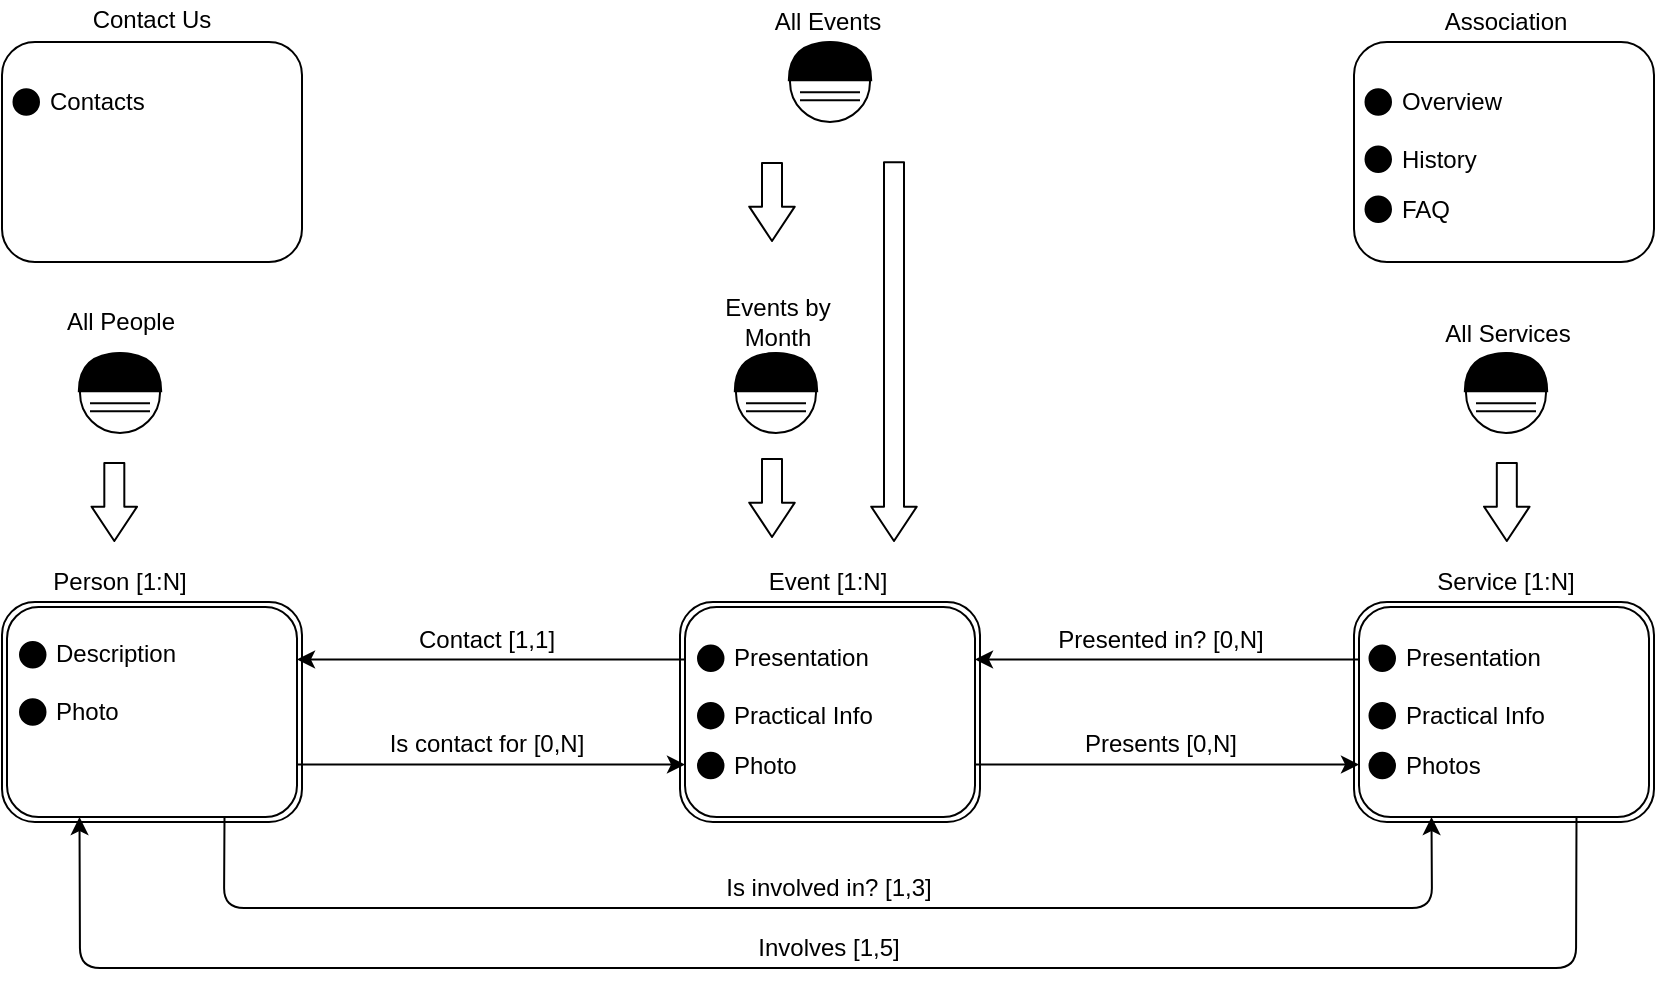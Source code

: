 <mxfile version="12.9.14" type="device"><diagram id="wtd1hUTdyIHgtt55fArs" name="Page-1"><mxGraphModel dx="782" dy="388" grid="1" gridSize="10" guides="1" tooltips="1" connect="1" arrows="1" fold="1" page="1" pageScale="1" pageWidth="827" pageHeight="1169" math="0" shadow="0"><root><mxCell id="0"/><mxCell id="1" parent="0"/><mxCell id="c8HnftzfPna15MVByqmU-2" value="Contact Us" style="text;html=1;strokeColor=none;fillColor=none;align=center;verticalAlign=middle;whiteSpace=wrap;rounded=0;" parent="1" vertex="1"><mxGeometry x="16" y="79" width="120" height="20" as="geometry"/></mxCell><mxCell id="c8HnftzfPna15MVByqmU-3" value="" style="rounded=1;whiteSpace=wrap;html=1;" parent="1" vertex="1"><mxGeometry x="677" y="100" width="150" height="110" as="geometry"/></mxCell><mxCell id="c8HnftzfPna15MVByqmU-4" value="Association" style="text;html=1;strokeColor=none;fillColor=none;align=center;verticalAlign=middle;whiteSpace=wrap;rounded=0;" parent="1" vertex="1"><mxGeometry x="693" y="80" width="120" height="20" as="geometry"/></mxCell><mxCell id="c8HnftzfPna15MVByqmU-6" value="All Services" style="text;html=1;strokeColor=none;fillColor=none;align=center;verticalAlign=middle;whiteSpace=wrap;rounded=0;" parent="1" vertex="1"><mxGeometry x="719" y="235.5" width="70" height="20" as="geometry"/></mxCell><mxCell id="c8HnftzfPna15MVByqmU-8" value="All People" style="text;html=1;strokeColor=none;fillColor=none;align=center;verticalAlign=middle;whiteSpace=wrap;rounded=0;" parent="1" vertex="1"><mxGeometry x="22.75" y="230" width="74.5" height="20" as="geometry"/></mxCell><mxCell id="c8HnftzfPna15MVByqmU-10" value="All Events" style="text;html=1;strokeColor=none;fillColor=none;align=center;verticalAlign=middle;whiteSpace=wrap;rounded=0;" parent="1" vertex="1"><mxGeometry x="374" y="80" width="80" height="20" as="geometry"/></mxCell><mxCell id="c8HnftzfPna15MVByqmU-19" value="Events by Month" style="text;html=1;strokeColor=none;fillColor=none;align=center;verticalAlign=middle;whiteSpace=wrap;rounded=0;" parent="1" vertex="1"><mxGeometry x="349" y="230" width="80" height="20" as="geometry"/></mxCell><mxCell id="c8HnftzfPna15MVByqmU-20" value="" style="rounded=1;whiteSpace=wrap;html=1;" parent="1" vertex="1"><mxGeometry x="340" y="380" width="150" height="110" as="geometry"/></mxCell><mxCell id="c8HnftzfPna15MVByqmU-21" value="Event [1:N]" style="text;html=1;strokeColor=none;fillColor=none;align=center;verticalAlign=middle;whiteSpace=wrap;rounded=0;" parent="1" vertex="1"><mxGeometry x="353.75" y="360" width="120" height="20" as="geometry"/></mxCell><mxCell id="c8HnftzfPna15MVByqmU-25" value="" style="rounded=1;whiteSpace=wrap;html=1;" parent="1" vertex="1"><mxGeometry x="342.5" y="382.5" width="145" height="105" as="geometry"/></mxCell><mxCell id="c8HnftzfPna15MVByqmU-27" value="" style="shape=flexArrow;endArrow=classic;html=1;endWidth=11.765;endSize=5.388;" parent="1" edge="1"><mxGeometry width="50" height="50" relative="1" as="geometry"><mxPoint x="386.0" y="160" as="sourcePoint"/><mxPoint x="386.0" y="200" as="targetPoint"/></mxGeometry></mxCell><mxCell id="c8HnftzfPna15MVByqmU-28" value="" style="shape=flexArrow;endArrow=classic;html=1;endWidth=11.765;endSize=5.388;" parent="1" edge="1"><mxGeometry width="50" height="50" relative="1" as="geometry"><mxPoint x="386.0" y="308.0" as="sourcePoint"/><mxPoint x="386.0" y="348.0" as="targetPoint"/></mxGeometry></mxCell><mxCell id="c8HnftzfPna15MVByqmU-36" value="Contact [1,1]" style="text;html=1;align=center;verticalAlign=middle;resizable=0;points=[];autosize=1;" parent="1" vertex="1"><mxGeometry x="202.75" y="388.5" width="80" height="20" as="geometry"/></mxCell><mxCell id="c8HnftzfPna15MVByqmU-37" value="" style="rounded=1;whiteSpace=wrap;html=1;" parent="1" vertex="1"><mxGeometry x="1" y="380" width="150" height="110" as="geometry"/></mxCell><mxCell id="c8HnftzfPna15MVByqmU-38" value="Person [1:N]" style="text;html=1;strokeColor=none;fillColor=none;align=center;verticalAlign=middle;whiteSpace=wrap;rounded=0;" parent="1" vertex="1"><mxGeometry y="360" width="120" height="20" as="geometry"/></mxCell><mxCell id="c8HnftzfPna15MVByqmU-39" value="" style="rounded=1;whiteSpace=wrap;html=1;" parent="1" vertex="1"><mxGeometry x="3.5" y="382.5" width="145" height="105" as="geometry"/></mxCell><mxCell id="c8HnftzfPna15MVByqmU-44" value="" style="endArrow=classic;html=1;exitX=0;exitY=0.25;exitDx=0;exitDy=0;entryX=1;entryY=0.25;entryDx=0;entryDy=0;" parent="1" source="c8HnftzfPna15MVByqmU-25" target="c8HnftzfPna15MVByqmU-39" edge="1"><mxGeometry width="50" height="50" relative="1" as="geometry"><mxPoint x="-2.25" y="280" as="sourcePoint"/><mxPoint x="47.75" y="230" as="targetPoint"/></mxGeometry></mxCell><mxCell id="c8HnftzfPna15MVByqmU-46" value="" style="endArrow=classic;html=1;exitX=1;exitY=0.75;exitDx=0;exitDy=0;entryX=0;entryY=0.75;entryDx=0;entryDy=0;" parent="1" source="c8HnftzfPna15MVByqmU-39" target="c8HnftzfPna15MVByqmU-25" edge="1"><mxGeometry width="50" height="50" relative="1" as="geometry"><mxPoint x="367.25" y="406.25" as="sourcePoint"/><mxPoint x="171" y="405" as="targetPoint"/></mxGeometry></mxCell><mxCell id="c8HnftzfPna15MVByqmU-47" value="Is contact for [0,N]" style="text;html=1;align=center;verticalAlign=middle;resizable=0;points=[];autosize=1;" parent="1" vertex="1"><mxGeometry x="187.75" y="441.37" width="110" height="20" as="geometry"/></mxCell><mxCell id="c8HnftzfPna15MVByqmU-48" value="" style="rounded=1;whiteSpace=wrap;html=1;" parent="1" vertex="1"><mxGeometry x="677" y="380" width="150" height="110" as="geometry"/></mxCell><mxCell id="c8HnftzfPna15MVByqmU-49" value="Service [1:N]" style="text;html=1;strokeColor=none;fillColor=none;align=center;verticalAlign=middle;whiteSpace=wrap;rounded=0;" parent="1" vertex="1"><mxGeometry x="693" y="360" width="120" height="20" as="geometry"/></mxCell><mxCell id="c8HnftzfPna15MVByqmU-50" value="" style="rounded=1;whiteSpace=wrap;html=1;" parent="1" vertex="1"><mxGeometry x="679.5" y="382.5" width="145" height="105" as="geometry"/></mxCell><mxCell id="c8HnftzfPna15MVByqmU-51" value="" style="endArrow=classic;html=1;exitX=1;exitY=0.75;exitDx=0;exitDy=0;entryX=0;entryY=0.75;entryDx=0;entryDy=0;" parent="1" source="c8HnftzfPna15MVByqmU-25" target="c8HnftzfPna15MVByqmU-50" edge="1"><mxGeometry width="50" height="50" relative="1" as="geometry"><mxPoint x="490" y="425" as="sourcePoint"/><mxPoint x="640" y="425" as="targetPoint"/></mxGeometry></mxCell><mxCell id="c8HnftzfPna15MVByqmU-53" value="Presents [0,N]" style="text;html=1;align=center;verticalAlign=middle;resizable=0;points=[];autosize=1;" parent="1" vertex="1"><mxGeometry x="535" y="441.37" width="90" height="20" as="geometry"/></mxCell><mxCell id="c8HnftzfPna15MVByqmU-54" value="" style="endArrow=classic;html=1;exitX=0;exitY=0.25;exitDx=0;exitDy=0;entryX=1;entryY=0.25;entryDx=0;entryDy=0;" parent="1" source="c8HnftzfPna15MVByqmU-50" target="c8HnftzfPna15MVByqmU-25" edge="1"><mxGeometry width="50" height="50" relative="1" as="geometry"><mxPoint x="367.25" y="406.25" as="sourcePoint"/><mxPoint x="510" y="370" as="targetPoint"/></mxGeometry></mxCell><mxCell id="c8HnftzfPna15MVByqmU-56" value="Presented in? [0,N]" style="text;html=1;align=center;verticalAlign=middle;resizable=0;points=[];autosize=1;" parent="1" vertex="1"><mxGeometry x="520" y="388.5" width="120" height="20" as="geometry"/></mxCell><mxCell id="c8HnftzfPna15MVByqmU-57" value="" style="shape=flexArrow;endArrow=classic;html=1;endWidth=11.765;endSize=5.388;" parent="1" edge="1"><mxGeometry width="50" height="50" relative="1" as="geometry"><mxPoint x="753.41" y="310.0" as="sourcePoint"/><mxPoint x="753.41" y="350.0" as="targetPoint"/></mxGeometry></mxCell><mxCell id="c8HnftzfPna15MVByqmU-58" value="" style="shape=flexArrow;endArrow=classic;html=1;endWidth=11.765;endSize=5.388;" parent="1" edge="1"><mxGeometry width="50" height="50" relative="1" as="geometry"><mxPoint x="57.16" y="310.0" as="sourcePoint"/><mxPoint x="57.16" y="350.0" as="targetPoint"/></mxGeometry></mxCell><mxCell id="c8HnftzfPna15MVByqmU-59" value="" style="endArrow=classic;html=1;exitX=0.75;exitY=1;exitDx=0;exitDy=0;entryX=0.25;entryY=1;entryDx=0;entryDy=0;" parent="1" source="c8HnftzfPna15MVByqmU-39" target="c8HnftzfPna15MVByqmU-50" edge="1"><mxGeometry width="50" height="50" relative="1" as="geometry"><mxPoint x="129.75" y="490" as="sourcePoint"/><mxPoint x="676.75" y="490" as="targetPoint"/><Array as="points"><mxPoint x="112" y="533"/><mxPoint x="716" y="533"/></Array></mxGeometry></mxCell><mxCell id="c8HnftzfPna15MVByqmU-60" value="Is involved in? [1,3]" style="text;html=1;align=center;verticalAlign=middle;resizable=0;points=[];autosize=1;" parent="1" vertex="1"><mxGeometry x="354" y="512.5" width="120" height="20" as="geometry"/></mxCell><mxCell id="c8HnftzfPna15MVByqmU-61" value="" style="endArrow=classic;html=1;exitX=0.75;exitY=1;exitDx=0;exitDy=0;entryX=0.25;entryY=1;entryDx=0;entryDy=0;" parent="1" source="c8HnftzfPna15MVByqmU-50" target="c8HnftzfPna15MVByqmU-39" edge="1"><mxGeometry width="50" height="50" relative="1" as="geometry"><mxPoint x="734.25" y="490" as="sourcePoint"/><mxPoint x="30" y="530" as="targetPoint"/><Array as="points"><mxPoint x="788" y="563"/><mxPoint x="40" y="563"/></Array></mxGeometry></mxCell><mxCell id="c8HnftzfPna15MVByqmU-62" value="Involves [1,5]" style="text;html=1;align=center;verticalAlign=middle;resizable=0;points=[];autosize=1;" parent="1" vertex="1"><mxGeometry x="369" y="542.5" width="90" height="20" as="geometry"/></mxCell><mxCell id="c8HnftzfPna15MVByqmU-64" value="" style="ellipse;whiteSpace=wrap;html=1;aspect=fixed;" parent="1" vertex="1"><mxGeometry x="395" y="100" width="40" height="40" as="geometry"/></mxCell><mxCell id="c8HnftzfPna15MVByqmU-66" value="" style="shape=or;whiteSpace=wrap;html=1;rotation=-90;fillColor=#000000;" parent="1" vertex="1"><mxGeometry x="405.5" y="89" width="19" height="41.18" as="geometry"/></mxCell><mxCell id="c8HnftzfPna15MVByqmU-69" value="" style="shape=link;html=1;" parent="1" edge="1"><mxGeometry width="50" height="50" relative="1" as="geometry"><mxPoint x="400" y="127.18" as="sourcePoint"/><mxPoint x="430" y="127.18" as="targetPoint"/></mxGeometry></mxCell><mxCell id="c8HnftzfPna15MVByqmU-70" value="" style="ellipse;whiteSpace=wrap;html=1;aspect=fixed;" parent="1" vertex="1"><mxGeometry x="40" y="255.5" width="40" height="40" as="geometry"/></mxCell><mxCell id="c8HnftzfPna15MVByqmU-71" value="" style="shape=or;whiteSpace=wrap;html=1;rotation=-90;fillColor=#000000;" parent="1" vertex="1"><mxGeometry x="50.5" y="244.5" width="19" height="41.18" as="geometry"/></mxCell><mxCell id="c8HnftzfPna15MVByqmU-72" value="" style="shape=link;html=1;" parent="1" edge="1"><mxGeometry width="50" height="50" relative="1" as="geometry"><mxPoint x="45" y="282.68" as="sourcePoint"/><mxPoint x="75" y="282.68" as="targetPoint"/></mxGeometry></mxCell><mxCell id="c8HnftzfPna15MVByqmU-73" value="" style="ellipse;whiteSpace=wrap;html=1;aspect=fixed;" parent="1" vertex="1"><mxGeometry x="733" y="255.5" width="40" height="40" as="geometry"/></mxCell><mxCell id="c8HnftzfPna15MVByqmU-74" value="" style="shape=or;whiteSpace=wrap;html=1;rotation=-90;fillColor=#000000;" parent="1" vertex="1"><mxGeometry x="743.5" y="244.5" width="19" height="41.18" as="geometry"/></mxCell><mxCell id="c8HnftzfPna15MVByqmU-75" value="" style="shape=link;html=1;" parent="1" edge="1"><mxGeometry width="50" height="50" relative="1" as="geometry"><mxPoint x="738" y="282.68" as="sourcePoint"/><mxPoint x="768" y="282.68" as="targetPoint"/></mxGeometry></mxCell><mxCell id="c8HnftzfPna15MVByqmU-76" value="" style="ellipse;whiteSpace=wrap;html=1;aspect=fixed;fillColor=#000000;" parent="1" vertex="1"><mxGeometry x="10" y="400" width="12.75" height="12.75" as="geometry"/></mxCell><mxCell id="c8HnftzfPna15MVByqmU-79" value="Description" style="text;html=1;strokeColor=none;fillColor=none;align=left;verticalAlign=middle;whiteSpace=wrap;rounded=0;" parent="1" vertex="1"><mxGeometry x="26.25" y="396.38" width="122.25" height="20" as="geometry"/></mxCell><mxCell id="c8HnftzfPna15MVByqmU-83" value="" style="ellipse;whiteSpace=wrap;html=1;aspect=fixed;fillColor=#000000;" parent="1" vertex="1"><mxGeometry x="10" y="428.62" width="12.75" height="12.75" as="geometry"/></mxCell><mxCell id="c8HnftzfPna15MVByqmU-84" value="Photo" style="text;html=1;strokeColor=none;fillColor=none;align=left;verticalAlign=middle;whiteSpace=wrap;rounded=0;" parent="1" vertex="1"><mxGeometry x="26.25" y="425" width="122.25" height="20" as="geometry"/></mxCell><mxCell id="c8HnftzfPna15MVByqmU-88" value="" style="ellipse;whiteSpace=wrap;html=1;aspect=fixed;fillColor=#000000;" parent="1" vertex="1"><mxGeometry x="684.75" y="401.81" width="12.75" height="12.75" as="geometry"/></mxCell><mxCell id="c8HnftzfPna15MVByqmU-89" value="&lt;span class=&quot;fontstyle0&quot;&gt;Presentation&lt;/span&gt; " style="text;html=1;strokeColor=none;fillColor=none;align=left;verticalAlign=middle;whiteSpace=wrap;rounded=0;" parent="1" vertex="1"><mxGeometry x="701" y="398.19" width="122.25" height="20" as="geometry"/></mxCell><mxCell id="c8HnftzfPna15MVByqmU-90" value="Practical Info" style="text;html=1;strokeColor=none;fillColor=none;align=left;verticalAlign=middle;whiteSpace=wrap;rounded=0;" parent="1" vertex="1"><mxGeometry x="701" y="426.81" width="122.25" height="20" as="geometry"/></mxCell><mxCell id="c8HnftzfPna15MVByqmU-91" value="" style="ellipse;whiteSpace=wrap;html=1;aspect=fixed;fillColor=#000000;" parent="1" vertex="1"><mxGeometry x="684.75" y="455.43" width="12.75" height="12.75" as="geometry"/></mxCell><mxCell id="c8HnftzfPna15MVByqmU-92" value="Photos" style="text;html=1;strokeColor=none;fillColor=none;align=left;verticalAlign=middle;whiteSpace=wrap;rounded=0;" parent="1" vertex="1"><mxGeometry x="701" y="451.81" width="122.25" height="20" as="geometry"/></mxCell><mxCell id="c8HnftzfPna15MVByqmU-93" value="" style="ellipse;whiteSpace=wrap;html=1;aspect=fixed;fillColor=#000000;" parent="1" vertex="1"><mxGeometry x="684.75" y="430.44" width="12.75" height="12.75" as="geometry"/></mxCell><mxCell id="c8HnftzfPna15MVByqmU-94" value="" style="ellipse;whiteSpace=wrap;html=1;aspect=fixed;fillColor=#000000;" parent="1" vertex="1"><mxGeometry x="349" y="401.81" width="12.75" height="12.75" as="geometry"/></mxCell><mxCell id="c8HnftzfPna15MVByqmU-95" value="&lt;span class=&quot;fontstyle0&quot;&gt;Presentation&lt;/span&gt; " style="text;html=1;strokeColor=none;fillColor=none;align=left;verticalAlign=middle;whiteSpace=wrap;rounded=0;" parent="1" vertex="1"><mxGeometry x="365.25" y="398.19" width="122.25" height="20" as="geometry"/></mxCell><mxCell id="c8HnftzfPna15MVByqmU-96" value="Practical Info" style="text;html=1;strokeColor=none;fillColor=none;align=left;verticalAlign=middle;whiteSpace=wrap;rounded=0;" parent="1" vertex="1"><mxGeometry x="365.25" y="426.81" width="122.25" height="20" as="geometry"/></mxCell><mxCell id="c8HnftzfPna15MVByqmU-97" value="" style="ellipse;whiteSpace=wrap;html=1;aspect=fixed;fillColor=#000000;" parent="1" vertex="1"><mxGeometry x="349" y="455.43" width="12.75" height="12.75" as="geometry"/></mxCell><mxCell id="c8HnftzfPna15MVByqmU-98" value="Photo" style="text;html=1;strokeColor=none;fillColor=none;align=left;verticalAlign=middle;whiteSpace=wrap;rounded=0;" parent="1" vertex="1"><mxGeometry x="365.25" y="451.81" width="122.25" height="20" as="geometry"/></mxCell><mxCell id="c8HnftzfPna15MVByqmU-99" value="" style="ellipse;whiteSpace=wrap;html=1;aspect=fixed;fillColor=#000000;" parent="1" vertex="1"><mxGeometry x="349" y="430.44" width="12.75" height="12.75" as="geometry"/></mxCell><mxCell id="c8HnftzfPna15MVByqmU-100" value="" style="ellipse;whiteSpace=wrap;html=1;aspect=fixed;fillColor=#000000;" parent="1" vertex="1"><mxGeometry x="682.75" y="123.62" width="12.75" height="12.75" as="geometry"/></mxCell><mxCell id="c8HnftzfPna15MVByqmU-101" value="Overview" style="text;html=1;strokeColor=none;fillColor=none;align=left;verticalAlign=middle;whiteSpace=wrap;rounded=0;" parent="1" vertex="1"><mxGeometry x="699" y="120" width="122.25" height="20" as="geometry"/></mxCell><mxCell id="c8HnftzfPna15MVByqmU-102" value="History" style="text;html=1;strokeColor=none;fillColor=none;align=left;verticalAlign=middle;whiteSpace=wrap;rounded=0;" parent="1" vertex="1"><mxGeometry x="699" y="148.62" width="122.25" height="20" as="geometry"/></mxCell><mxCell id="c8HnftzfPna15MVByqmU-103" value="" style="ellipse;whiteSpace=wrap;html=1;aspect=fixed;fillColor=#000000;" parent="1" vertex="1"><mxGeometry x="682.75" y="177.24" width="12.75" height="12.75" as="geometry"/></mxCell><mxCell id="c8HnftzfPna15MVByqmU-104" value="FAQ" style="text;html=1;strokeColor=none;fillColor=none;align=left;verticalAlign=middle;whiteSpace=wrap;rounded=0;" parent="1" vertex="1"><mxGeometry x="699" y="173.62" width="122.25" height="20" as="geometry"/></mxCell><mxCell id="c8HnftzfPna15MVByqmU-105" value="" style="ellipse;whiteSpace=wrap;html=1;aspect=fixed;fillColor=#000000;" parent="1" vertex="1"><mxGeometry x="682.75" y="152.25" width="12.75" height="12.75" as="geometry"/></mxCell><mxCell id="c8HnftzfPna15MVByqmU-106" value="" style="rounded=1;whiteSpace=wrap;html=1;" parent="1" vertex="1"><mxGeometry x="1" y="100" width="150" height="110" as="geometry"/></mxCell><mxCell id="c8HnftzfPna15MVByqmU-108" value="" style="ellipse;whiteSpace=wrap;html=1;aspect=fixed;fillColor=#000000;" parent="1" vertex="1"><mxGeometry x="6.75" y="123.62" width="12.75" height="12.75" as="geometry"/></mxCell><mxCell id="c8HnftzfPna15MVByqmU-109" value="Contacts" style="text;html=1;strokeColor=none;fillColor=none;align=left;verticalAlign=middle;whiteSpace=wrap;rounded=0;" parent="1" vertex="1"><mxGeometry x="23" y="120" width="122.25" height="20" as="geometry"/></mxCell><mxCell id="c8HnftzfPna15MVByqmU-117" value="" style="ellipse;whiteSpace=wrap;html=1;aspect=fixed;" parent="1" vertex="1"><mxGeometry x="368" y="255.5" width="40" height="40" as="geometry"/></mxCell><mxCell id="c8HnftzfPna15MVByqmU-118" value="" style="shape=or;whiteSpace=wrap;html=1;rotation=-90;fillColor=#000000;" parent="1" vertex="1"><mxGeometry x="378.5" y="244.5" width="19" height="41.18" as="geometry"/></mxCell><mxCell id="c8HnftzfPna15MVByqmU-119" value="" style="shape=link;html=1;" parent="1" edge="1"><mxGeometry width="50" height="50" relative="1" as="geometry"><mxPoint x="373" y="282.68" as="sourcePoint"/><mxPoint x="403" y="282.68" as="targetPoint"/></mxGeometry></mxCell><mxCell id="WQ_w3jURagY3qndXEl5g-1" value="" style="shape=flexArrow;endArrow=classic;html=1;endWidth=11.765;endSize=5.388;" parent="1" edge="1"><mxGeometry width="50" height="50" relative="1" as="geometry"><mxPoint x="447" y="159.62" as="sourcePoint"/><mxPoint x="447" y="350" as="targetPoint"/></mxGeometry></mxCell></root></mxGraphModel></diagram></mxfile>
